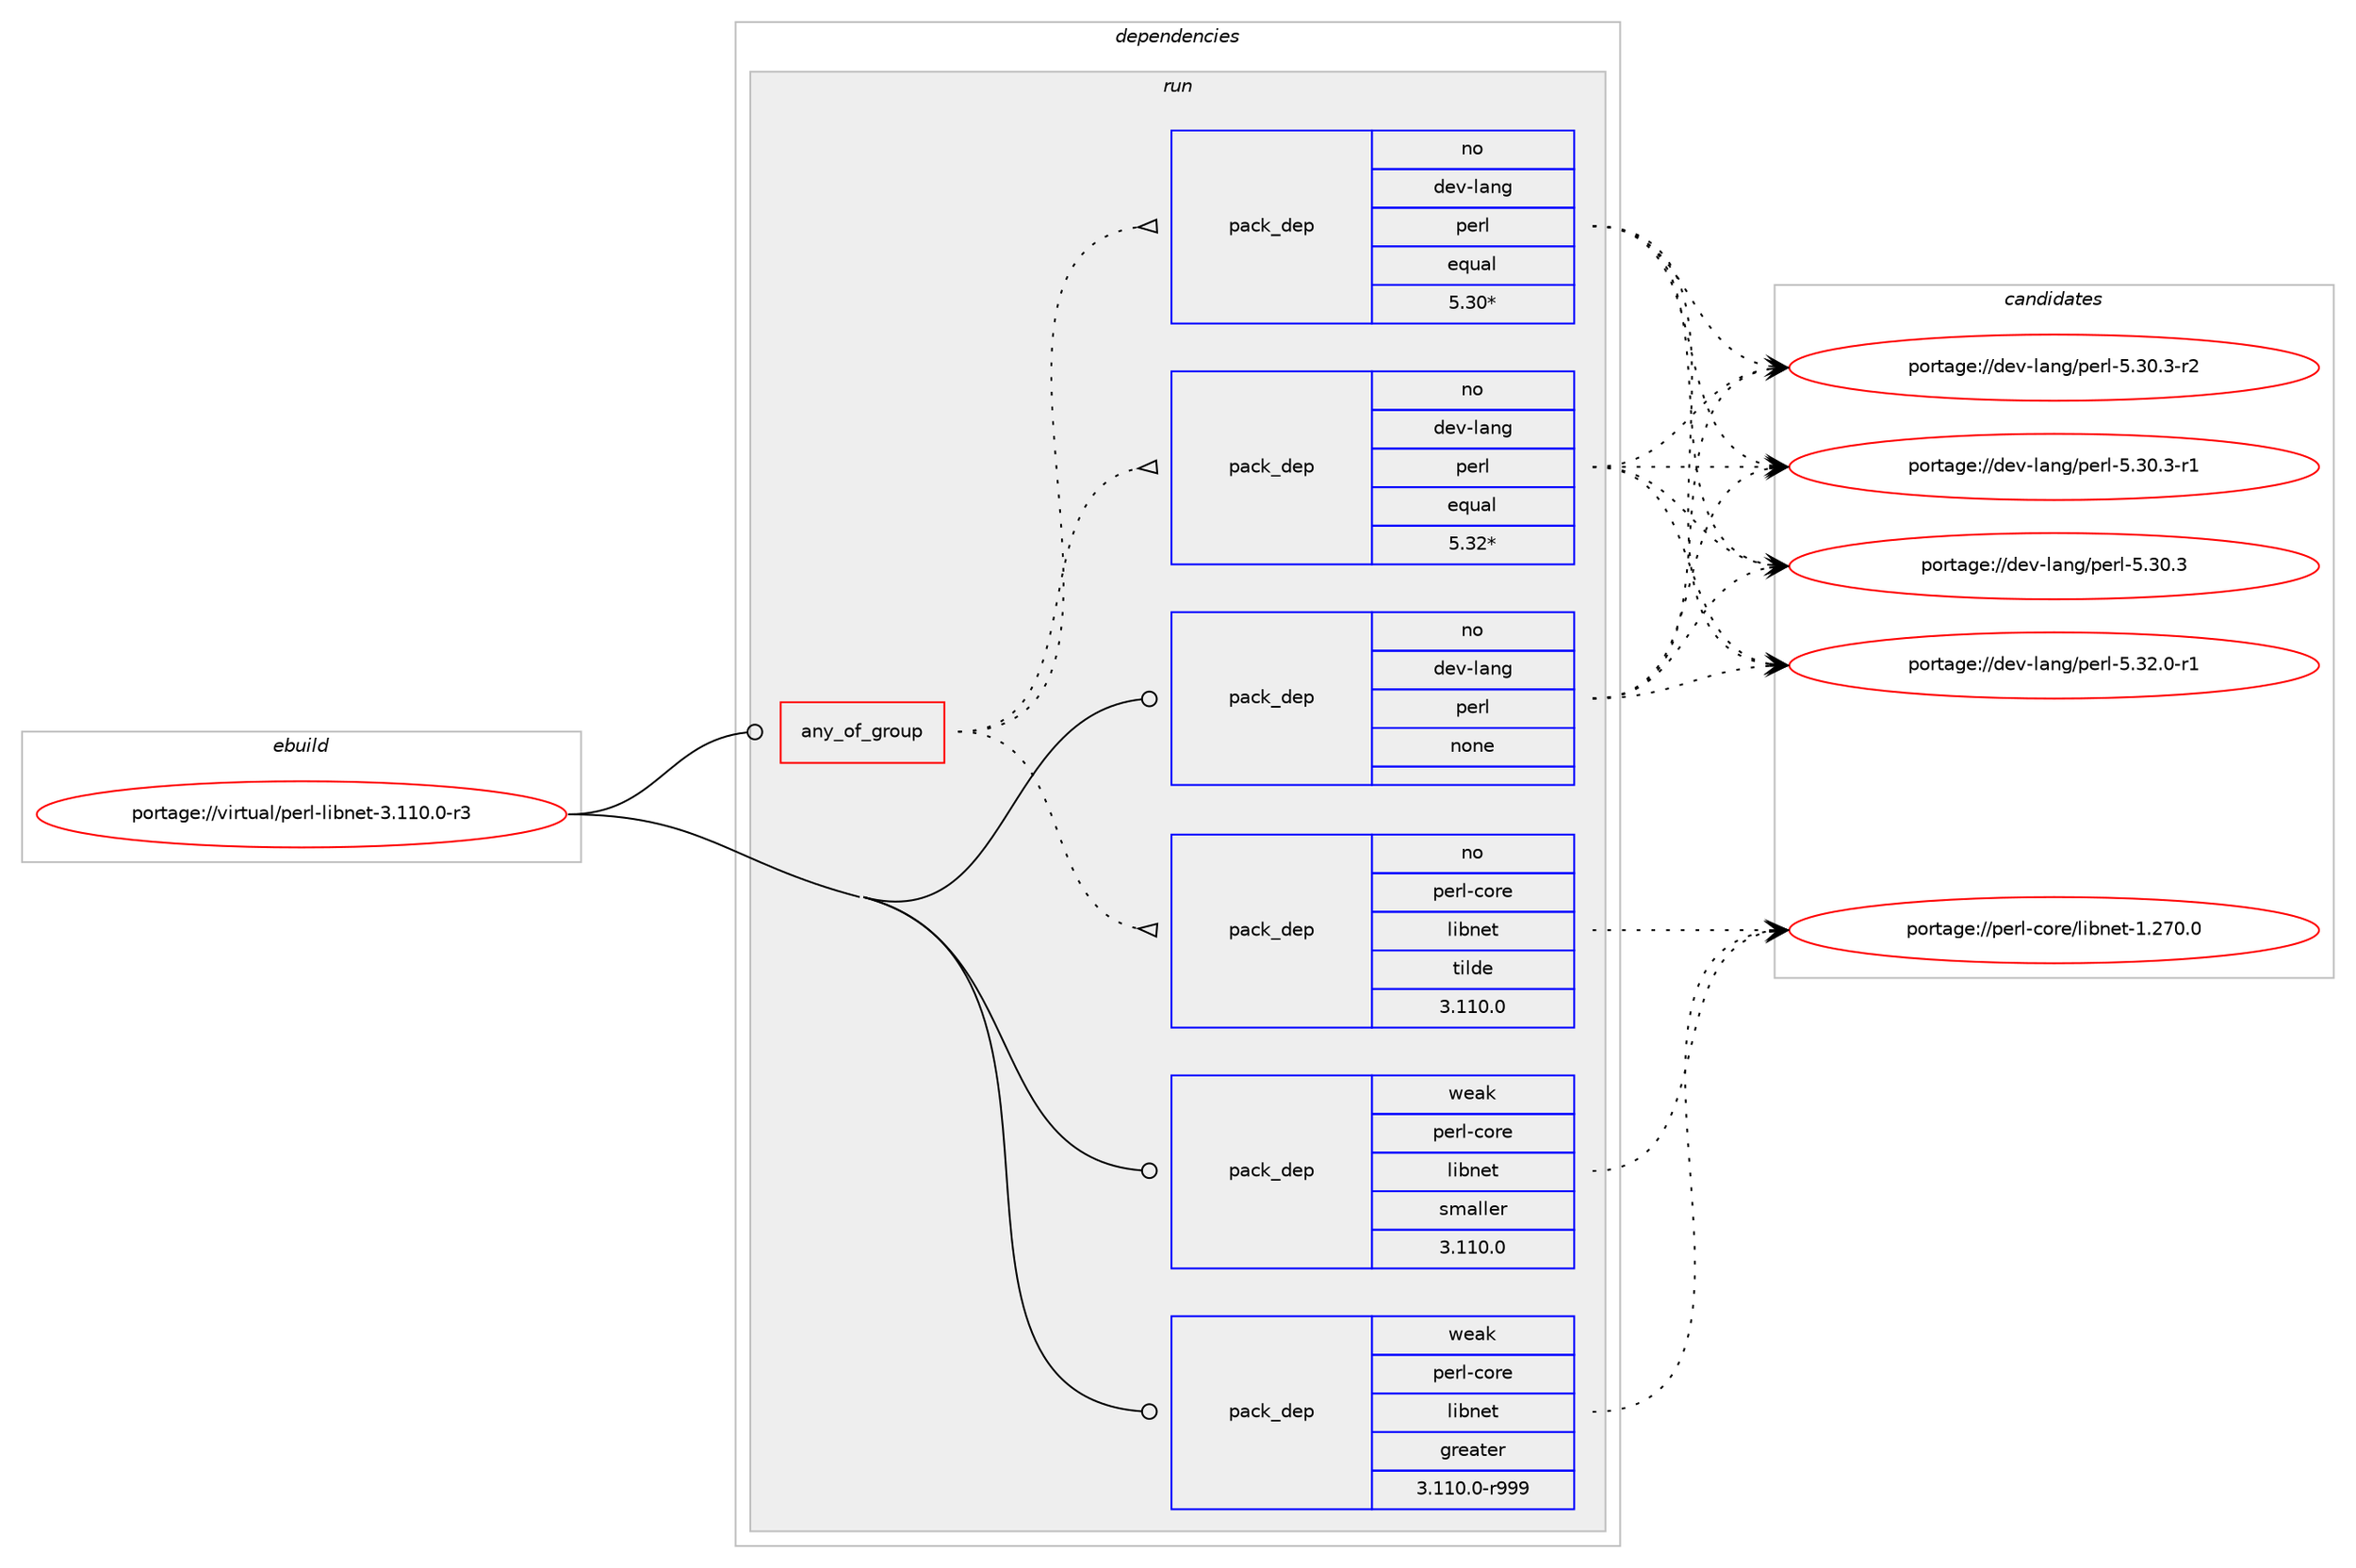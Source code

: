 digraph prolog {

# *************
# Graph options
# *************

newrank=true;
concentrate=true;
compound=true;
graph [rankdir=LR,fontname=Helvetica,fontsize=10,ranksep=1.5];#, ranksep=2.5, nodesep=0.2];
edge  [arrowhead=vee];
node  [fontname=Helvetica,fontsize=10];

# **********
# The ebuild
# **********

subgraph cluster_leftcol {
color=gray;
rank=same;
label=<<i>ebuild</i>>;
id [label="portage://virtual/perl-libnet-3.110.0-r3", color=red, width=4, href="../virtual/perl-libnet-3.110.0-r3.svg"];
}

# ****************
# The dependencies
# ****************

subgraph cluster_midcol {
color=gray;
label=<<i>dependencies</i>>;
subgraph cluster_compile {
fillcolor="#eeeeee";
style=filled;
label=<<i>compile</i>>;
}
subgraph cluster_compileandrun {
fillcolor="#eeeeee";
style=filled;
label=<<i>compile and run</i>>;
}
subgraph cluster_run {
fillcolor="#eeeeee";
style=filled;
label=<<i>run</i>>;
subgraph any27 {
dependency1265 [label=<<TABLE BORDER="0" CELLBORDER="1" CELLSPACING="0" CELLPADDING="4"><TR><TD CELLPADDING="10">any_of_group</TD></TR></TABLE>>, shape=none, color=red];subgraph pack1172 {
dependency1266 [label=<<TABLE BORDER="0" CELLBORDER="1" CELLSPACING="0" CELLPADDING="4" WIDTH="220"><TR><TD ROWSPAN="6" CELLPADDING="30">pack_dep</TD></TR><TR><TD WIDTH="110">no</TD></TR><TR><TD>dev-lang</TD></TR><TR><TD>perl</TD></TR><TR><TD>equal</TD></TR><TR><TD>5.32*</TD></TR></TABLE>>, shape=none, color=blue];
}
dependency1265:e -> dependency1266:w [weight=20,style="dotted",arrowhead="oinv"];
subgraph pack1173 {
dependency1267 [label=<<TABLE BORDER="0" CELLBORDER="1" CELLSPACING="0" CELLPADDING="4" WIDTH="220"><TR><TD ROWSPAN="6" CELLPADDING="30">pack_dep</TD></TR><TR><TD WIDTH="110">no</TD></TR><TR><TD>dev-lang</TD></TR><TR><TD>perl</TD></TR><TR><TD>equal</TD></TR><TR><TD>5.30*</TD></TR></TABLE>>, shape=none, color=blue];
}
dependency1265:e -> dependency1267:w [weight=20,style="dotted",arrowhead="oinv"];
subgraph pack1174 {
dependency1268 [label=<<TABLE BORDER="0" CELLBORDER="1" CELLSPACING="0" CELLPADDING="4" WIDTH="220"><TR><TD ROWSPAN="6" CELLPADDING="30">pack_dep</TD></TR><TR><TD WIDTH="110">no</TD></TR><TR><TD>perl-core</TD></TR><TR><TD>libnet</TD></TR><TR><TD>tilde</TD></TR><TR><TD>3.110.0</TD></TR></TABLE>>, shape=none, color=blue];
}
dependency1265:e -> dependency1268:w [weight=20,style="dotted",arrowhead="oinv"];
}
id:e -> dependency1265:w [weight=20,style="solid",arrowhead="odot"];
subgraph pack1175 {
dependency1269 [label=<<TABLE BORDER="0" CELLBORDER="1" CELLSPACING="0" CELLPADDING="4" WIDTH="220"><TR><TD ROWSPAN="6" CELLPADDING="30">pack_dep</TD></TR><TR><TD WIDTH="110">no</TD></TR><TR><TD>dev-lang</TD></TR><TR><TD>perl</TD></TR><TR><TD>none</TD></TR><TR><TD></TD></TR></TABLE>>, shape=none, color=blue];
}
id:e -> dependency1269:w [weight=20,style="solid",arrowhead="odot"];
subgraph pack1176 {
dependency1270 [label=<<TABLE BORDER="0" CELLBORDER="1" CELLSPACING="0" CELLPADDING="4" WIDTH="220"><TR><TD ROWSPAN="6" CELLPADDING="30">pack_dep</TD></TR><TR><TD WIDTH="110">weak</TD></TR><TR><TD>perl-core</TD></TR><TR><TD>libnet</TD></TR><TR><TD>greater</TD></TR><TR><TD>3.110.0-r999</TD></TR></TABLE>>, shape=none, color=blue];
}
id:e -> dependency1270:w [weight=20,style="solid",arrowhead="odot"];
subgraph pack1177 {
dependency1271 [label=<<TABLE BORDER="0" CELLBORDER="1" CELLSPACING="0" CELLPADDING="4" WIDTH="220"><TR><TD ROWSPAN="6" CELLPADDING="30">pack_dep</TD></TR><TR><TD WIDTH="110">weak</TD></TR><TR><TD>perl-core</TD></TR><TR><TD>libnet</TD></TR><TR><TD>smaller</TD></TR><TR><TD>3.110.0</TD></TR></TABLE>>, shape=none, color=blue];
}
id:e -> dependency1271:w [weight=20,style="solid",arrowhead="odot"];
}
}

# **************
# The candidates
# **************

subgraph cluster_choices {
rank=same;
color=gray;
label=<<i>candidates</i>>;

subgraph choice1172 {
color=black;
nodesep=1;
choice100101118451089711010347112101114108455346515046484511449 [label="portage://dev-lang/perl-5.32.0-r1", color=red, width=4,href="../dev-lang/perl-5.32.0-r1.svg"];
choice100101118451089711010347112101114108455346514846514511450 [label="portage://dev-lang/perl-5.30.3-r2", color=red, width=4,href="../dev-lang/perl-5.30.3-r2.svg"];
choice100101118451089711010347112101114108455346514846514511449 [label="portage://dev-lang/perl-5.30.3-r1", color=red, width=4,href="../dev-lang/perl-5.30.3-r1.svg"];
choice10010111845108971101034711210111410845534651484651 [label="portage://dev-lang/perl-5.30.3", color=red, width=4,href="../dev-lang/perl-5.30.3.svg"];
dependency1266:e -> choice100101118451089711010347112101114108455346515046484511449:w [style=dotted,weight="100"];
dependency1266:e -> choice100101118451089711010347112101114108455346514846514511450:w [style=dotted,weight="100"];
dependency1266:e -> choice100101118451089711010347112101114108455346514846514511449:w [style=dotted,weight="100"];
dependency1266:e -> choice10010111845108971101034711210111410845534651484651:w [style=dotted,weight="100"];
}
subgraph choice1173 {
color=black;
nodesep=1;
choice100101118451089711010347112101114108455346515046484511449 [label="portage://dev-lang/perl-5.32.0-r1", color=red, width=4,href="../dev-lang/perl-5.32.0-r1.svg"];
choice100101118451089711010347112101114108455346514846514511450 [label="portage://dev-lang/perl-5.30.3-r2", color=red, width=4,href="../dev-lang/perl-5.30.3-r2.svg"];
choice100101118451089711010347112101114108455346514846514511449 [label="portage://dev-lang/perl-5.30.3-r1", color=red, width=4,href="../dev-lang/perl-5.30.3-r1.svg"];
choice10010111845108971101034711210111410845534651484651 [label="portage://dev-lang/perl-5.30.3", color=red, width=4,href="../dev-lang/perl-5.30.3.svg"];
dependency1267:e -> choice100101118451089711010347112101114108455346515046484511449:w [style=dotted,weight="100"];
dependency1267:e -> choice100101118451089711010347112101114108455346514846514511450:w [style=dotted,weight="100"];
dependency1267:e -> choice100101118451089711010347112101114108455346514846514511449:w [style=dotted,weight="100"];
dependency1267:e -> choice10010111845108971101034711210111410845534651484651:w [style=dotted,weight="100"];
}
subgraph choice1174 {
color=black;
nodesep=1;
choice112101114108459911111410147108105981101011164549465055484648 [label="portage://perl-core/libnet-1.270.0", color=red, width=4,href="../perl-core/libnet-1.270.0.svg"];
dependency1268:e -> choice112101114108459911111410147108105981101011164549465055484648:w [style=dotted,weight="100"];
}
subgraph choice1175 {
color=black;
nodesep=1;
choice100101118451089711010347112101114108455346515046484511449 [label="portage://dev-lang/perl-5.32.0-r1", color=red, width=4,href="../dev-lang/perl-5.32.0-r1.svg"];
choice100101118451089711010347112101114108455346514846514511450 [label="portage://dev-lang/perl-5.30.3-r2", color=red, width=4,href="../dev-lang/perl-5.30.3-r2.svg"];
choice100101118451089711010347112101114108455346514846514511449 [label="portage://dev-lang/perl-5.30.3-r1", color=red, width=4,href="../dev-lang/perl-5.30.3-r1.svg"];
choice10010111845108971101034711210111410845534651484651 [label="portage://dev-lang/perl-5.30.3", color=red, width=4,href="../dev-lang/perl-5.30.3.svg"];
dependency1269:e -> choice100101118451089711010347112101114108455346515046484511449:w [style=dotted,weight="100"];
dependency1269:e -> choice100101118451089711010347112101114108455346514846514511450:w [style=dotted,weight="100"];
dependency1269:e -> choice100101118451089711010347112101114108455346514846514511449:w [style=dotted,weight="100"];
dependency1269:e -> choice10010111845108971101034711210111410845534651484651:w [style=dotted,weight="100"];
}
subgraph choice1176 {
color=black;
nodesep=1;
choice112101114108459911111410147108105981101011164549465055484648 [label="portage://perl-core/libnet-1.270.0", color=red, width=4,href="../perl-core/libnet-1.270.0.svg"];
dependency1270:e -> choice112101114108459911111410147108105981101011164549465055484648:w [style=dotted,weight="100"];
}
subgraph choice1177 {
color=black;
nodesep=1;
choice112101114108459911111410147108105981101011164549465055484648 [label="portage://perl-core/libnet-1.270.0", color=red, width=4,href="../perl-core/libnet-1.270.0.svg"];
dependency1271:e -> choice112101114108459911111410147108105981101011164549465055484648:w [style=dotted,weight="100"];
}
}

}
